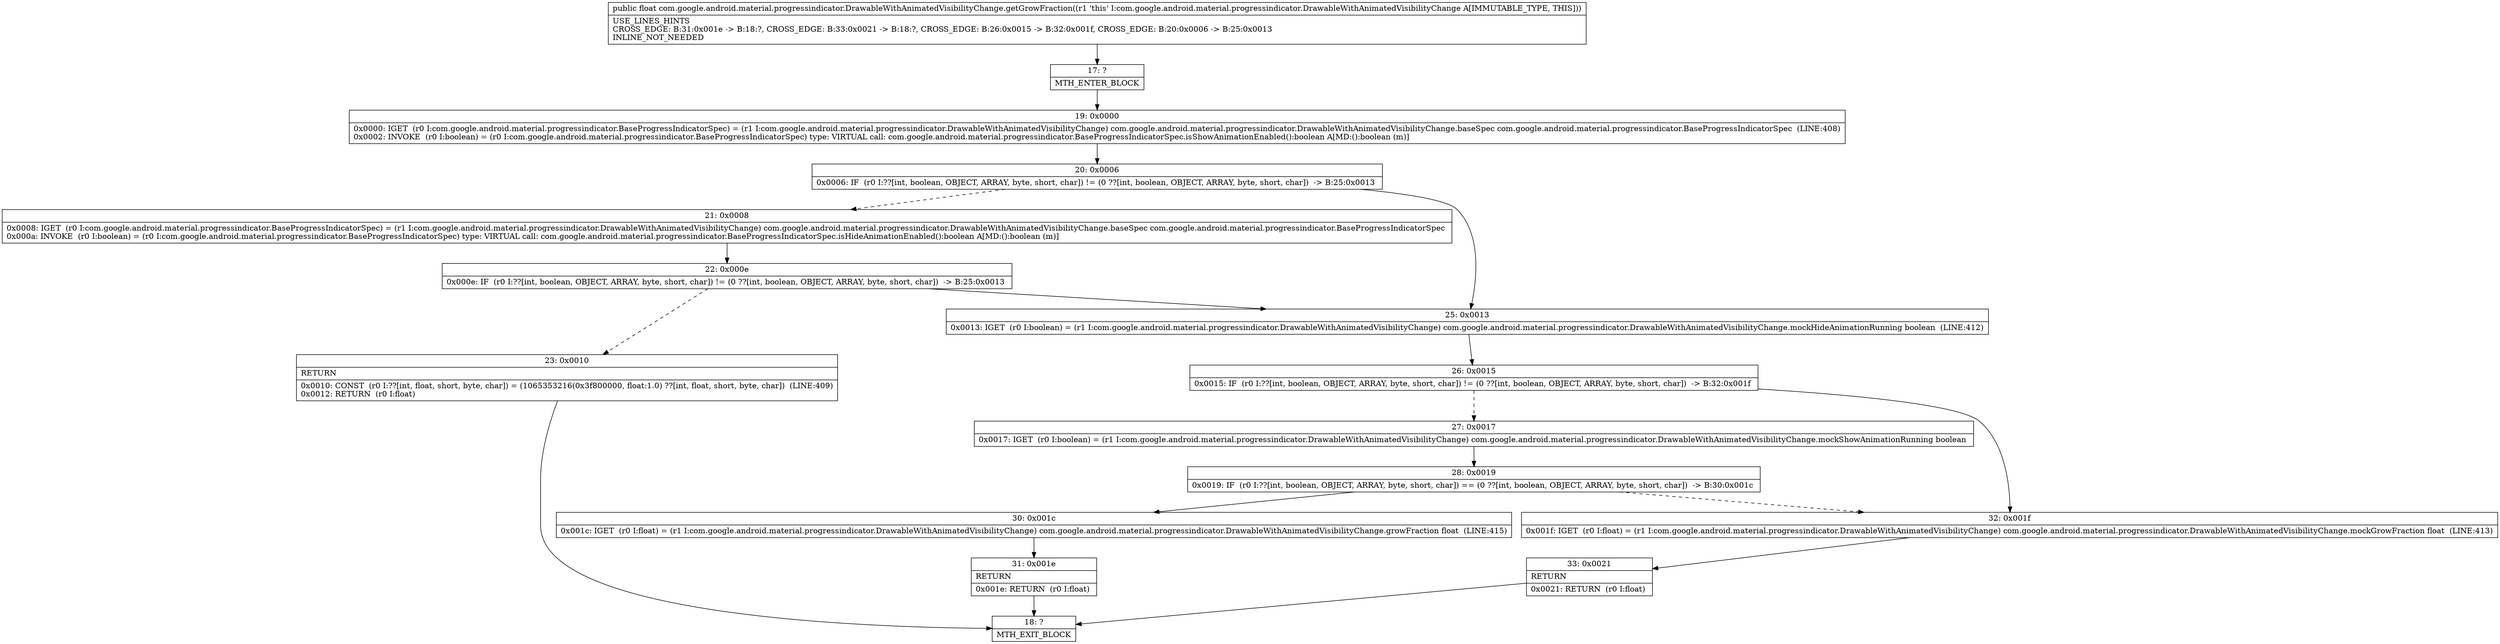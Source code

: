 digraph "CFG forcom.google.android.material.progressindicator.DrawableWithAnimatedVisibilityChange.getGrowFraction()F" {
Node_17 [shape=record,label="{17\:\ ?|MTH_ENTER_BLOCK\l}"];
Node_19 [shape=record,label="{19\:\ 0x0000|0x0000: IGET  (r0 I:com.google.android.material.progressindicator.BaseProgressIndicatorSpec) = (r1 I:com.google.android.material.progressindicator.DrawableWithAnimatedVisibilityChange) com.google.android.material.progressindicator.DrawableWithAnimatedVisibilityChange.baseSpec com.google.android.material.progressindicator.BaseProgressIndicatorSpec  (LINE:408)\l0x0002: INVOKE  (r0 I:boolean) = (r0 I:com.google.android.material.progressindicator.BaseProgressIndicatorSpec) type: VIRTUAL call: com.google.android.material.progressindicator.BaseProgressIndicatorSpec.isShowAnimationEnabled():boolean A[MD:():boolean (m)]\l}"];
Node_20 [shape=record,label="{20\:\ 0x0006|0x0006: IF  (r0 I:??[int, boolean, OBJECT, ARRAY, byte, short, char]) != (0 ??[int, boolean, OBJECT, ARRAY, byte, short, char])  \-\> B:25:0x0013 \l}"];
Node_21 [shape=record,label="{21\:\ 0x0008|0x0008: IGET  (r0 I:com.google.android.material.progressindicator.BaseProgressIndicatorSpec) = (r1 I:com.google.android.material.progressindicator.DrawableWithAnimatedVisibilityChange) com.google.android.material.progressindicator.DrawableWithAnimatedVisibilityChange.baseSpec com.google.android.material.progressindicator.BaseProgressIndicatorSpec \l0x000a: INVOKE  (r0 I:boolean) = (r0 I:com.google.android.material.progressindicator.BaseProgressIndicatorSpec) type: VIRTUAL call: com.google.android.material.progressindicator.BaseProgressIndicatorSpec.isHideAnimationEnabled():boolean A[MD:():boolean (m)]\l}"];
Node_22 [shape=record,label="{22\:\ 0x000e|0x000e: IF  (r0 I:??[int, boolean, OBJECT, ARRAY, byte, short, char]) != (0 ??[int, boolean, OBJECT, ARRAY, byte, short, char])  \-\> B:25:0x0013 \l}"];
Node_23 [shape=record,label="{23\:\ 0x0010|RETURN\l|0x0010: CONST  (r0 I:??[int, float, short, byte, char]) = (1065353216(0x3f800000, float:1.0) ??[int, float, short, byte, char])  (LINE:409)\l0x0012: RETURN  (r0 I:float) \l}"];
Node_18 [shape=record,label="{18\:\ ?|MTH_EXIT_BLOCK\l}"];
Node_25 [shape=record,label="{25\:\ 0x0013|0x0013: IGET  (r0 I:boolean) = (r1 I:com.google.android.material.progressindicator.DrawableWithAnimatedVisibilityChange) com.google.android.material.progressindicator.DrawableWithAnimatedVisibilityChange.mockHideAnimationRunning boolean  (LINE:412)\l}"];
Node_26 [shape=record,label="{26\:\ 0x0015|0x0015: IF  (r0 I:??[int, boolean, OBJECT, ARRAY, byte, short, char]) != (0 ??[int, boolean, OBJECT, ARRAY, byte, short, char])  \-\> B:32:0x001f \l}"];
Node_27 [shape=record,label="{27\:\ 0x0017|0x0017: IGET  (r0 I:boolean) = (r1 I:com.google.android.material.progressindicator.DrawableWithAnimatedVisibilityChange) com.google.android.material.progressindicator.DrawableWithAnimatedVisibilityChange.mockShowAnimationRunning boolean \l}"];
Node_28 [shape=record,label="{28\:\ 0x0019|0x0019: IF  (r0 I:??[int, boolean, OBJECT, ARRAY, byte, short, char]) == (0 ??[int, boolean, OBJECT, ARRAY, byte, short, char])  \-\> B:30:0x001c \l}"];
Node_30 [shape=record,label="{30\:\ 0x001c|0x001c: IGET  (r0 I:float) = (r1 I:com.google.android.material.progressindicator.DrawableWithAnimatedVisibilityChange) com.google.android.material.progressindicator.DrawableWithAnimatedVisibilityChange.growFraction float  (LINE:415)\l}"];
Node_31 [shape=record,label="{31\:\ 0x001e|RETURN\l|0x001e: RETURN  (r0 I:float) \l}"];
Node_32 [shape=record,label="{32\:\ 0x001f|0x001f: IGET  (r0 I:float) = (r1 I:com.google.android.material.progressindicator.DrawableWithAnimatedVisibilityChange) com.google.android.material.progressindicator.DrawableWithAnimatedVisibilityChange.mockGrowFraction float  (LINE:413)\l}"];
Node_33 [shape=record,label="{33\:\ 0x0021|RETURN\l|0x0021: RETURN  (r0 I:float) \l}"];
MethodNode[shape=record,label="{public float com.google.android.material.progressindicator.DrawableWithAnimatedVisibilityChange.getGrowFraction((r1 'this' I:com.google.android.material.progressindicator.DrawableWithAnimatedVisibilityChange A[IMMUTABLE_TYPE, THIS]))  | USE_LINES_HINTS\lCROSS_EDGE: B:31:0x001e \-\> B:18:?, CROSS_EDGE: B:33:0x0021 \-\> B:18:?, CROSS_EDGE: B:26:0x0015 \-\> B:32:0x001f, CROSS_EDGE: B:20:0x0006 \-\> B:25:0x0013\lINLINE_NOT_NEEDED\l}"];
MethodNode -> Node_17;Node_17 -> Node_19;
Node_19 -> Node_20;
Node_20 -> Node_21[style=dashed];
Node_20 -> Node_25;
Node_21 -> Node_22;
Node_22 -> Node_23[style=dashed];
Node_22 -> Node_25;
Node_23 -> Node_18;
Node_25 -> Node_26;
Node_26 -> Node_27[style=dashed];
Node_26 -> Node_32;
Node_27 -> Node_28;
Node_28 -> Node_30;
Node_28 -> Node_32[style=dashed];
Node_30 -> Node_31;
Node_31 -> Node_18;
Node_32 -> Node_33;
Node_33 -> Node_18;
}

